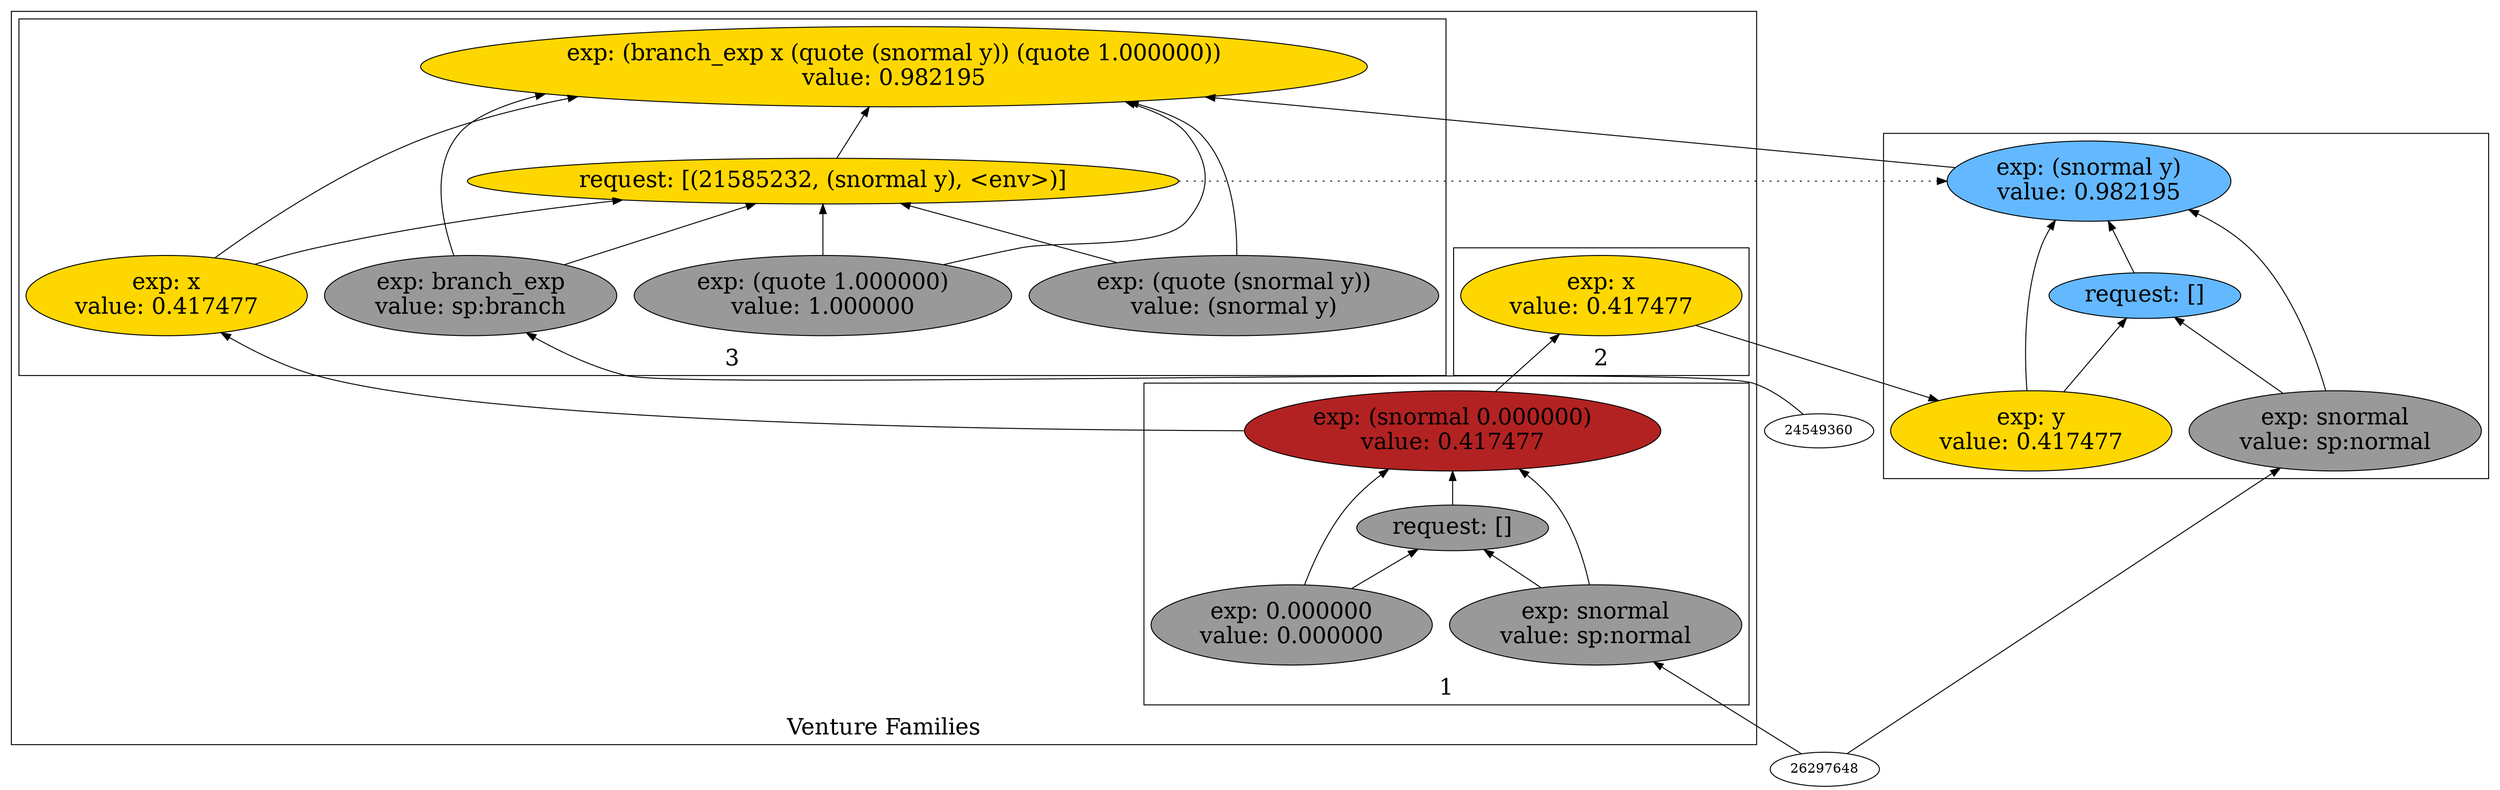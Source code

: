 digraph {
rankdir=BT
fontsize=24
subgraph cluster1 {
label="Venture Families"
subgraph cluster2 {
label="1"
"24548272"["fillcolor"="firebrick" "fontsize"="24" "label"="exp: (snormal 0.000000)\nvalue: 0.417477" "shape"="ellipse" "style"="filled" ]
"24583872"["fillcolor"="grey60" "fontsize"="24" "label"="request: []" "shape"="ellipse" "style"="filled" ]
"23849776"["fillcolor"="grey60" "fontsize"="24" "label"="exp: snormal\nvalue: sp:normal" "shape"="ellipse" "style"="filled" ]
"24312720"["fillcolor"="grey60" "fontsize"="24" "label"="exp: 0.000000\nvalue: 0.000000" "shape"="ellipse" "style"="filled" ]
}

subgraph cluster3 {
label="2"
"21242832"["fillcolor"="gold" "fontsize"="24" "label"="exp: x\nvalue: 0.417477" "shape"="ellipse" "style"="filled" ]
}

subgraph cluster4 {
label="3"
"20015792"["fillcolor"="gold" "fontsize"="24" "label"="exp: (branch_exp x (quote (snormal y)) (quote 1.000000))\nvalue: 0.982195" "shape"="ellipse" "style"="filled" ]
"21585232"["fillcolor"="gold" "fontsize"="24" "label"="request: [(21585232, (snormal y), <env>)]" "shape"="ellipse" "style"="filled" ]
"20003376"["fillcolor"="grey60" "fontsize"="24" "label"="exp: branch_exp\nvalue: sp:branch" "shape"="ellipse" "style"="filled" ]
"19542832"["fillcolor"="gold" "fontsize"="24" "label"="exp: x\nvalue: 0.417477" "shape"="ellipse" "style"="filled" ]
"19090464"["fillcolor"="grey60" "fontsize"="24" "label"="exp: (quote (snormal y))\nvalue: (snormal y)" "shape"="ellipse" "style"="filled" ]
"19527392"["fillcolor"="grey60" "fontsize"="24" "label"="exp: (quote 1.000000)\nvalue: 1.000000" "shape"="ellipse" "style"="filled" ]
}

}

subgraph cluster5 {
label=""
"17032960"["fillcolor"="steelblue1" "fontsize"="24" "label"="exp: (snormal y)\nvalue: 0.982195" "shape"="ellipse" "style"="filled" ]
"19730320"["fillcolor"="steelblue1" "fontsize"="24" "label"="request: []" "shape"="ellipse" "style"="filled" ]
"19757488"["fillcolor"="grey60" "fontsize"="24" "label"="exp: snormal\nvalue: sp:normal" "shape"="ellipse" "style"="filled" ]
"22550704"["fillcolor"="gold" "fontsize"="24" "label"="exp: y\nvalue: 0.417477" "shape"="ellipse" "style"="filled" ]
}

"19757488" -> "17032960"["arrowhead"="normal" "color"="black" "constraint"="true" "style"="solid" ]
"19757488" -> "19730320"["arrowhead"="normal" "color"="black" "constraint"="true" "style"="solid" ]
"26297648" -> "19757488"["arrowhead"="normal" "color"="black" "constraint"="true" "style"="solid" ]
"22550704" -> "17032960"["arrowhead"="normal" "color"="black" "constraint"="true" "style"="solid" ]
"22550704" -> "19730320"["arrowhead"="normal" "color"="black" "constraint"="true" "style"="solid" ]
"21242832" -> "22550704"["arrowhead"="normal" "color"="black" "constraint"="true" "style"="solid" ]
"19730320" -> "17032960"["arrowhead"="normal" "color"="black" "constraint"="true" "style"="solid" ]
"20003376" -> "20015792"["arrowhead"="normal" "color"="black" "constraint"="true" "style"="solid" ]
"20003376" -> "21585232"["arrowhead"="normal" "color"="black" "constraint"="true" "style"="solid" ]
"24549360" -> "20003376"["arrowhead"="normal" "color"="black" "constraint"="true" "style"="solid" ]
"19542832" -> "20015792"["arrowhead"="normal" "color"="black" "constraint"="true" "style"="solid" ]
"19542832" -> "21585232"["arrowhead"="normal" "color"="black" "constraint"="true" "style"="solid" ]
"24548272" -> "19542832"["arrowhead"="normal" "color"="black" "constraint"="true" "style"="solid" ]
"19090464" -> "20015792"["arrowhead"="normal" "color"="black" "constraint"="true" "style"="solid" ]
"19090464" -> "21585232"["arrowhead"="normal" "color"="black" "constraint"="true" "style"="solid" ]
"19527392" -> "20015792"["arrowhead"="normal" "color"="black" "constraint"="true" "style"="solid" ]
"19527392" -> "21585232"["arrowhead"="normal" "color"="black" "constraint"="true" "style"="solid" ]
"21585232" -> "20015792"["arrowhead"="normal" "color"="black" "constraint"="true" "style"="solid" ]
"17032960" -> "20015792"["arrowhead"="normal" "color"="black" "constraint"="true" "style"="solid" ]
"21585232" -> "17032960"["arrowhead"="normal" "color"="black" "constraint"="false" "style"="dotted" ]
"24548272" -> "21242832"["arrowhead"="normal" "color"="black" "constraint"="true" "style"="solid" ]
"23849776" -> "24548272"["arrowhead"="normal" "color"="black" "constraint"="true" "style"="solid" ]
"23849776" -> "24583872"["arrowhead"="normal" "color"="black" "constraint"="true" "style"="solid" ]
"26297648" -> "23849776"["arrowhead"="normal" "color"="black" "constraint"="true" "style"="solid" ]
"24312720" -> "24548272"["arrowhead"="normal" "color"="black" "constraint"="true" "style"="solid" ]
"24312720" -> "24583872"["arrowhead"="normal" "color"="black" "constraint"="true" "style"="solid" ]
"24583872" -> "24548272"["arrowhead"="normal" "color"="black" "constraint"="true" "style"="solid" ]

}